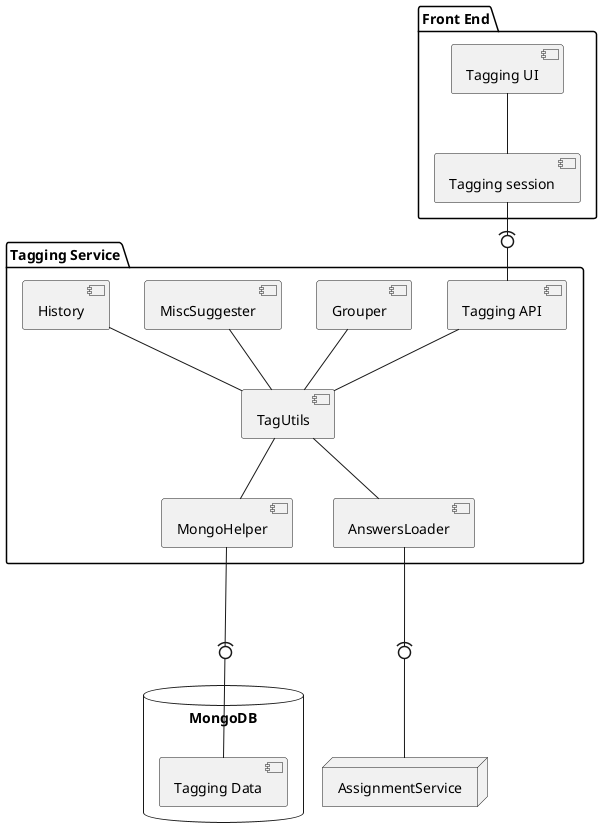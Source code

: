 @startuml


database "MongoDB\n" {
    [Tagging Data] as D
}

package "Tagging Service" as TService {
    [Tagging API] as TAPI
    [Grouper] as G
    [TagUtils] as TU
    [MongoHelper] as MH
    [MiscSuggester] as MS
    [History] as H
    [AnswersLoader] as AL

    TAPI -- TU

    G -- TU
    MS -- TU
    H -- TU
    TU -- AL
    TU -- MH
}

package "Front End" {
    [Tagging UI] as tui
    [Tagging session] as ts

    tui -- ts
}

node "AssignmentService" as AS

MH --(0-- D

AL --(0-- AS


ts -(0- TAPI


@enduml